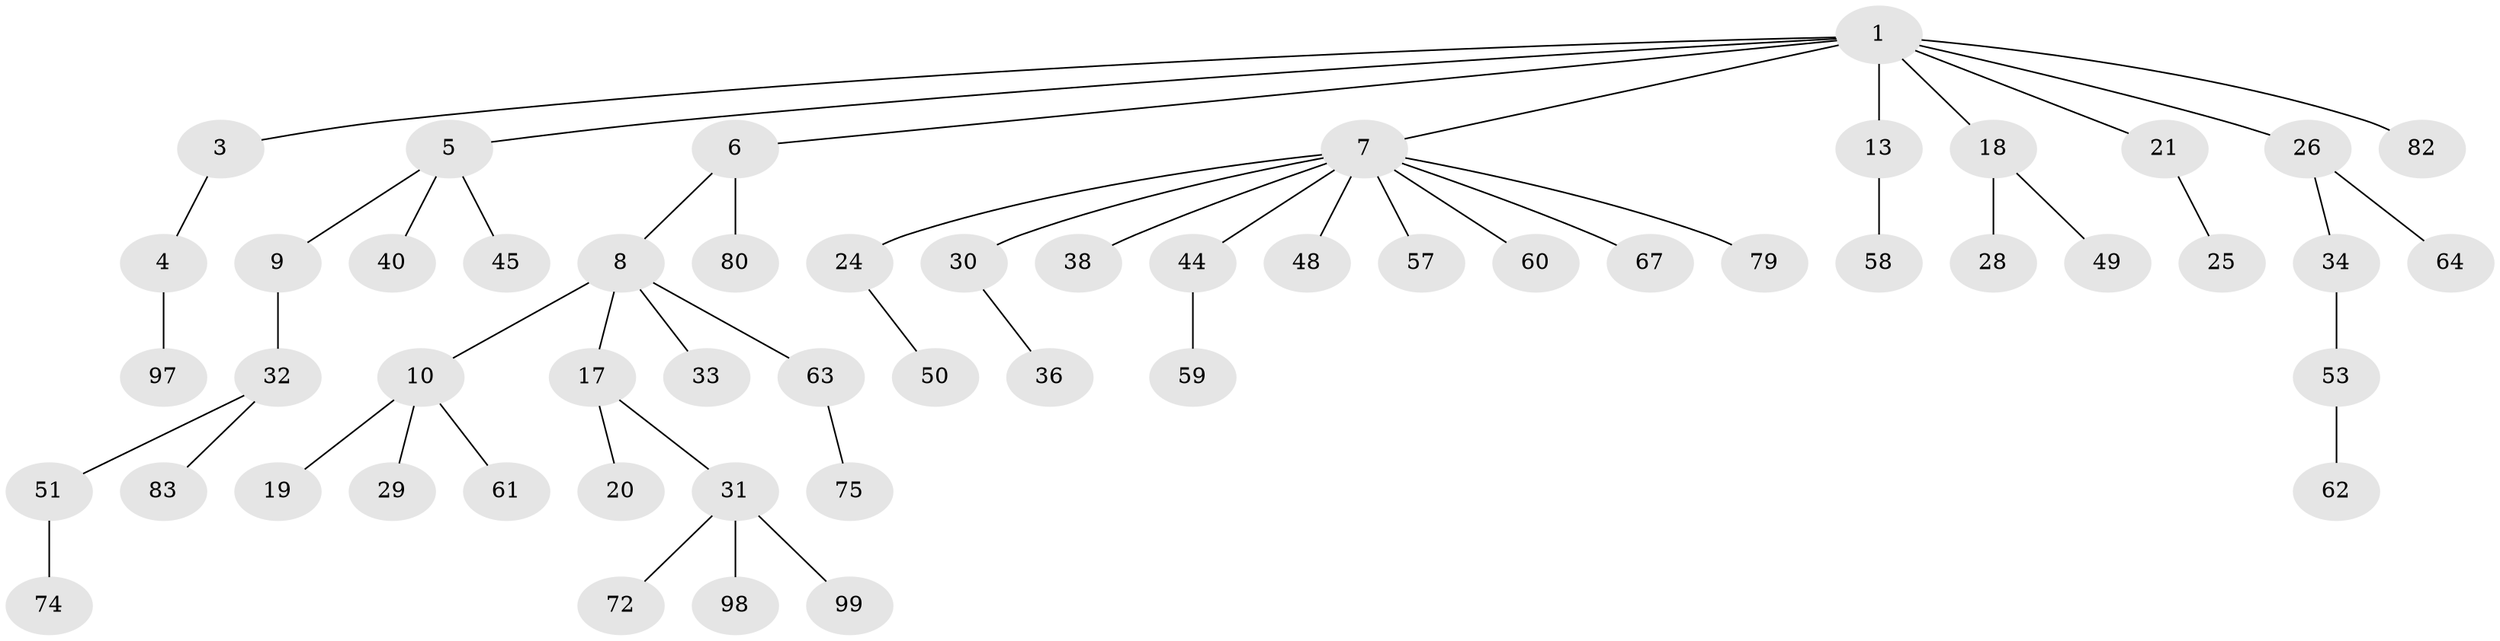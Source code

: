 // original degree distribution, {6: 0.018518518518518517, 5: 0.05555555555555555, 2: 0.28703703703703703, 3: 0.12037037037037036, 4: 0.027777777777777776, 1: 0.48148148148148145, 7: 0.009259259259259259}
// Generated by graph-tools (version 1.1) at 2025/15/03/09/25 04:15:20]
// undirected, 54 vertices, 53 edges
graph export_dot {
graph [start="1"]
  node [color=gray90,style=filled];
  1 [super="+2"];
  3;
  4;
  5 [super="+35"];
  6 [super="+52"];
  7 [super="+12+16"];
  8 [super="+11+96"];
  9;
  10 [super="+69+14+95"];
  13 [super="+106+73+107"];
  17;
  18 [super="+103+22"];
  19;
  20;
  21;
  24;
  25;
  26 [super="+93+47+37"];
  28 [super="+81"];
  29;
  30;
  31 [super="+43"];
  32 [super="+42"];
  33;
  34;
  36 [super="+46"];
  38 [super="+105"];
  40 [super="+85"];
  44 [super="+108"];
  45;
  48 [super="+54"];
  49;
  50;
  51;
  53 [super="+71"];
  57;
  58;
  59;
  60 [super="+65"];
  61;
  62;
  63;
  64;
  67;
  72;
  74 [super="+101"];
  75;
  79;
  80;
  82;
  83;
  97;
  98;
  99;
  1 -- 3;
  1 -- 5;
  1 -- 7;
  1 -- 18;
  1 -- 26;
  1 -- 82;
  1 -- 21;
  1 -- 6;
  1 -- 13;
  3 -- 4;
  4 -- 97;
  5 -- 9;
  5 -- 40;
  5 -- 45;
  6 -- 8;
  6 -- 80;
  7 -- 67;
  7 -- 44;
  7 -- 79;
  7 -- 48;
  7 -- 24;
  7 -- 60;
  7 -- 30;
  7 -- 57;
  7 -- 38;
  8 -- 10;
  8 -- 17;
  8 -- 33;
  8 -- 63;
  9 -- 32;
  10 -- 19;
  10 -- 29;
  10 -- 61;
  13 -- 58;
  17 -- 20;
  17 -- 31;
  18 -- 28;
  18 -- 49;
  21 -- 25;
  24 -- 50;
  26 -- 34;
  26 -- 64;
  30 -- 36;
  31 -- 72;
  31 -- 98;
  31 -- 99;
  32 -- 51;
  32 -- 83;
  34 -- 53;
  44 -- 59;
  51 -- 74;
  53 -- 62;
  63 -- 75;
}
